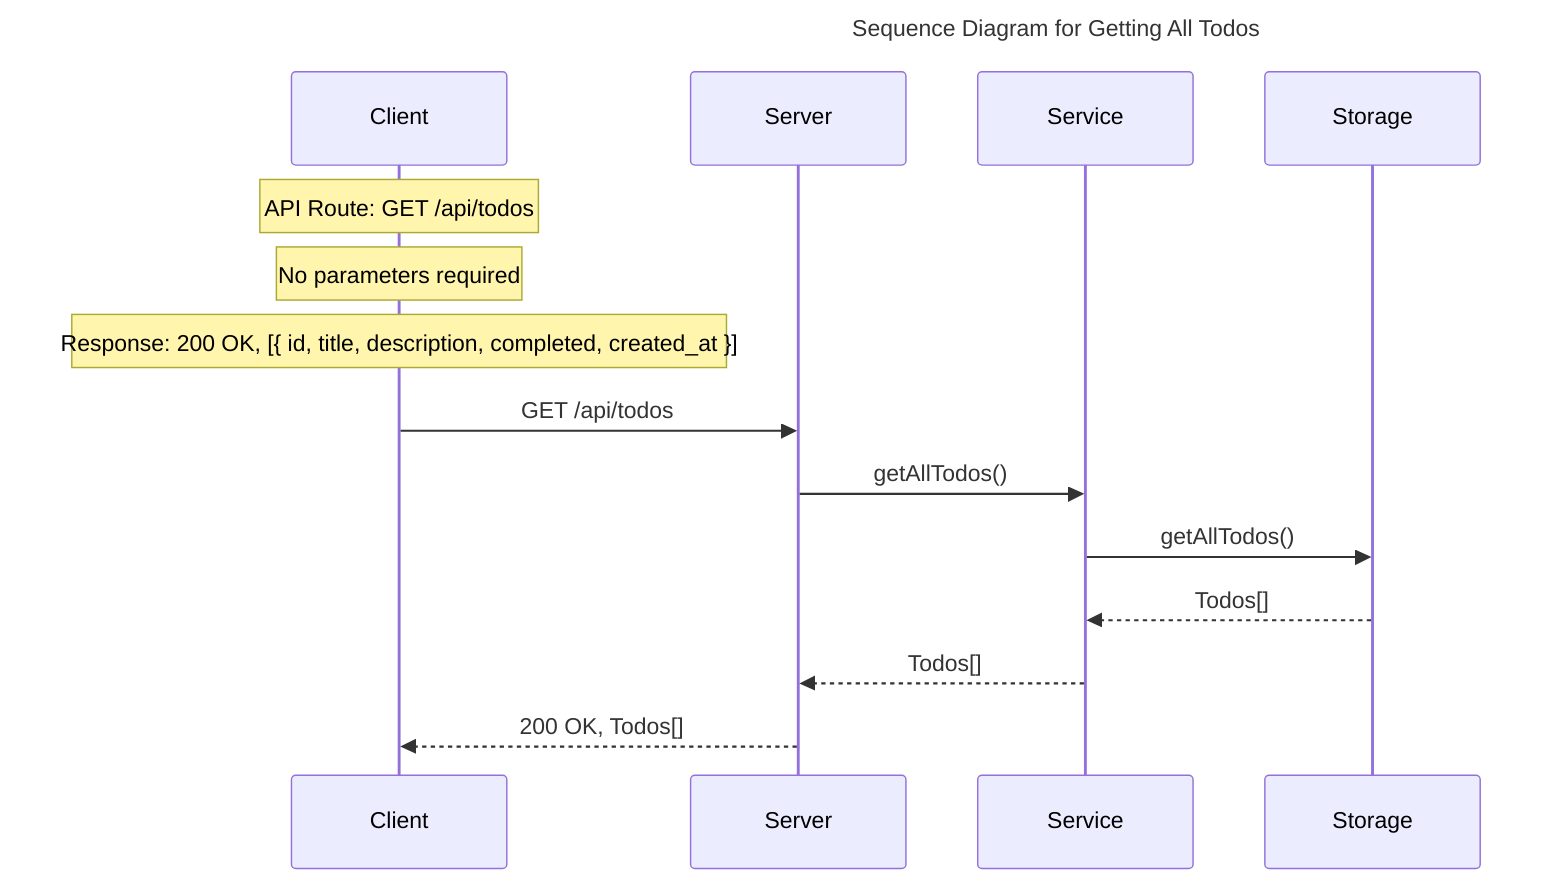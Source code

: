 sequenceDiagram
    title: Sequence Diagram for Getting All Todos
    note over Client: API Route: GET /api/todos
    note over Client: No parameters required
    note over Client: Response: 200 OK, [{ id, title, description, completed, created_at }]
    
    participant Client
    participant Server
    participant Service
    participant Storage

    Client->>Server: GET /api/todos
    Server->>Service: getAllTodos()
    Service->>Storage: getAllTodos()
    Storage-->>Service: Todos[]
    Service-->>Server: Todos[]
    Server-->>Client: 200 OK, Todos[]